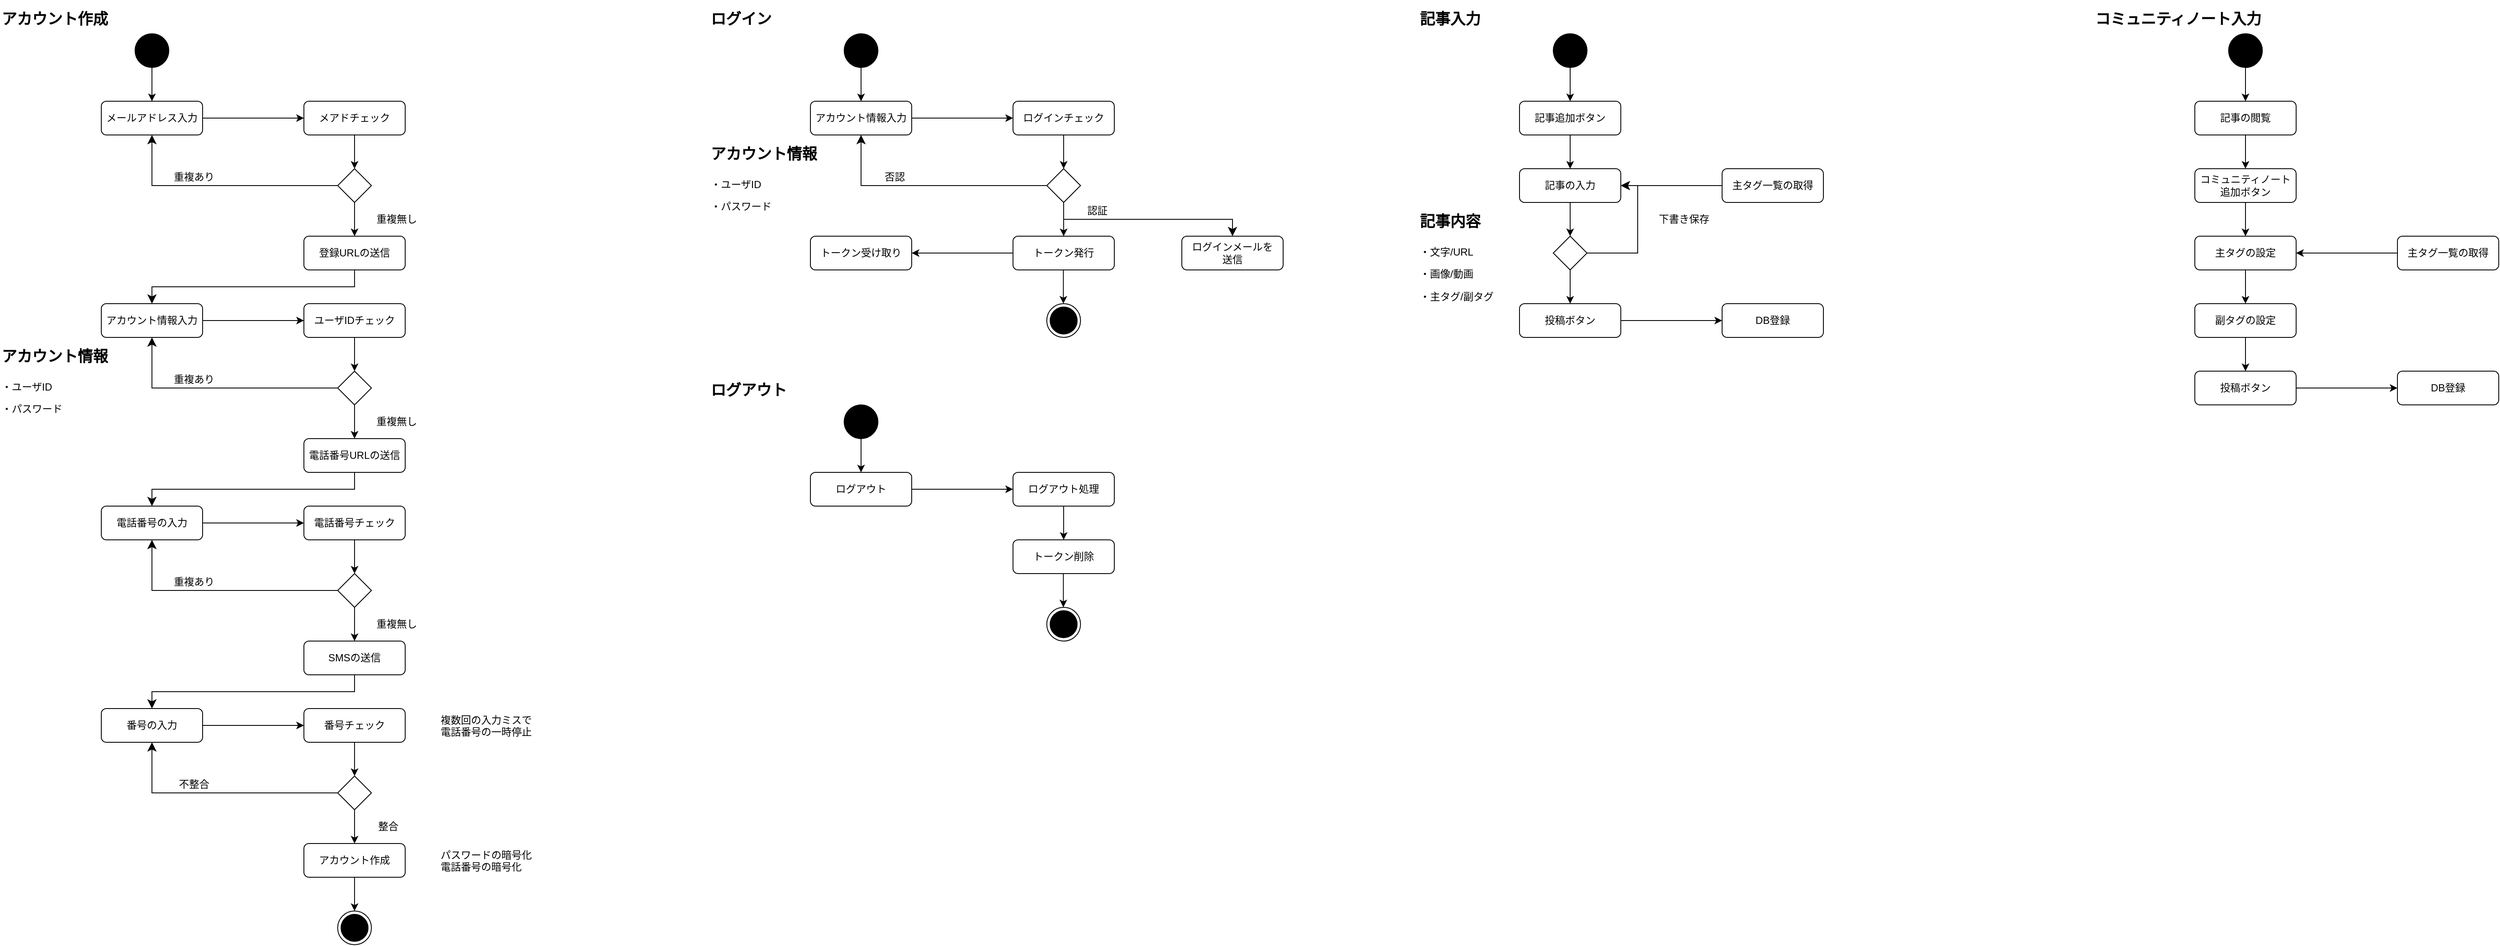 <mxfile version="24.9.2">
  <diagram name="ページ1" id="HD49NOsrk-cGcU3xzbyI">
    <mxGraphModel dx="2440" dy="948" grid="1" gridSize="10" guides="1" tooltips="1" connect="1" arrows="1" fold="1" page="1" pageScale="1" pageWidth="827" pageHeight="1169" math="0" shadow="0">
      <root>
        <mxCell id="0" />
        <mxCell id="1" parent="0" />
        <mxCell id="F1WxcwXqjHmNWAGrEvEr-16" value="" style="ellipse;whiteSpace=wrap;html=1;aspect=fixed;fillColor=#000000;" vertex="1" parent="1">
          <mxGeometry x="200" y="80" width="40" height="40" as="geometry" />
        </mxCell>
        <mxCell id="F1WxcwXqjHmNWAGrEvEr-17" value="メールアドレス入力" style="rounded=1;whiteSpace=wrap;html=1;" vertex="1" parent="1">
          <mxGeometry x="160" y="160" width="120" height="40" as="geometry" />
        </mxCell>
        <mxCell id="F1WxcwXqjHmNWAGrEvEr-18" value="メアドチェック" style="rounded=1;whiteSpace=wrap;html=1;" vertex="1" parent="1">
          <mxGeometry x="400" y="160" width="120" height="40" as="geometry" />
        </mxCell>
        <mxCell id="F1WxcwXqjHmNWAGrEvEr-19" value="" style="rhombus;whiteSpace=wrap;html=1;" vertex="1" parent="1">
          <mxGeometry x="440" y="240" width="40" height="40" as="geometry" />
        </mxCell>
        <mxCell id="F1WxcwXqjHmNWAGrEvEr-20" value="" style="endArrow=classic;html=1;rounded=0;entryX=0;entryY=0.5;entryDx=0;entryDy=0;" edge="1" parent="1" source="F1WxcwXqjHmNWAGrEvEr-17" target="F1WxcwXqjHmNWAGrEvEr-18">
          <mxGeometry width="50" height="50" relative="1" as="geometry">
            <mxPoint x="570" y="290" as="sourcePoint" />
            <mxPoint x="620" y="240" as="targetPoint" />
          </mxGeometry>
        </mxCell>
        <mxCell id="F1WxcwXqjHmNWAGrEvEr-21" value="" style="endArrow=classic;html=1;rounded=0;entryX=0.5;entryY=0;entryDx=0;entryDy=0;exitX=0.5;exitY=1;exitDx=0;exitDy=0;" edge="1" parent="1" source="F1WxcwXqjHmNWAGrEvEr-18" target="F1WxcwXqjHmNWAGrEvEr-19">
          <mxGeometry width="50" height="50" relative="1" as="geometry">
            <mxPoint x="170" y="190" as="sourcePoint" />
            <mxPoint x="410" y="190" as="targetPoint" />
          </mxGeometry>
        </mxCell>
        <mxCell id="F1WxcwXqjHmNWAGrEvEr-22" value="重複あり" style="text;html=1;align=center;verticalAlign=middle;whiteSpace=wrap;rounded=0;" vertex="1" parent="1">
          <mxGeometry x="240" y="240" width="60" height="20" as="geometry" />
        </mxCell>
        <mxCell id="F1WxcwXqjHmNWAGrEvEr-23" value="" style="edgeStyle=segmentEdgeStyle;endArrow=classic;html=1;curved=0;rounded=0;endSize=8;startSize=8;exitX=0;exitY=0.5;exitDx=0;exitDy=0;entryX=0.5;entryY=1;entryDx=0;entryDy=0;" edge="1" parent="1" source="F1WxcwXqjHmNWAGrEvEr-19" target="F1WxcwXqjHmNWAGrEvEr-17">
          <mxGeometry width="50" height="50" relative="1" as="geometry">
            <mxPoint x="570" y="370" as="sourcePoint" />
            <mxPoint x="620" y="320" as="targetPoint" />
          </mxGeometry>
        </mxCell>
        <mxCell id="F1WxcwXqjHmNWAGrEvEr-24" value="" style="endArrow=classic;html=1;rounded=0;entryX=0.5;entryY=0;entryDx=0;entryDy=0;exitX=0.5;exitY=1;exitDx=0;exitDy=0;" edge="1" parent="1" source="F1WxcwXqjHmNWAGrEvEr-16" target="F1WxcwXqjHmNWAGrEvEr-17">
          <mxGeometry width="50" height="50" relative="1" as="geometry">
            <mxPoint x="590" y="210" as="sourcePoint" />
            <mxPoint x="590" y="250" as="targetPoint" />
          </mxGeometry>
        </mxCell>
        <mxCell id="F1WxcwXqjHmNWAGrEvEr-25" value="登録URLの送信" style="rounded=1;whiteSpace=wrap;html=1;" vertex="1" parent="1">
          <mxGeometry x="400" y="320" width="120" height="40" as="geometry" />
        </mxCell>
        <mxCell id="F1WxcwXqjHmNWAGrEvEr-26" value="" style="edgeStyle=elbowEdgeStyle;elbow=vertical;endArrow=classic;html=1;curved=0;rounded=0;endSize=8;startSize=8;exitX=0.5;exitY=1;exitDx=0;exitDy=0;" edge="1" parent="1" source="F1WxcwXqjHmNWAGrEvEr-25">
          <mxGeometry width="50" height="50" relative="1" as="geometry">
            <mxPoint x="570" y="370" as="sourcePoint" />
            <mxPoint x="220" y="400" as="targetPoint" />
          </mxGeometry>
        </mxCell>
        <mxCell id="F1WxcwXqjHmNWAGrEvEr-27" value="" style="endArrow=classic;html=1;rounded=0;entryX=0.5;entryY=0;entryDx=0;entryDy=0;exitX=0.5;exitY=1;exitDx=0;exitDy=0;" edge="1" parent="1" source="F1WxcwXqjHmNWAGrEvEr-19" target="F1WxcwXqjHmNWAGrEvEr-25">
          <mxGeometry width="50" height="50" relative="1" as="geometry">
            <mxPoint x="470" y="210" as="sourcePoint" />
            <mxPoint x="470" y="250" as="targetPoint" />
          </mxGeometry>
        </mxCell>
        <mxCell id="F1WxcwXqjHmNWAGrEvEr-28" value="重複無し" style="text;html=1;align=center;verticalAlign=middle;whiteSpace=wrap;rounded=0;" vertex="1" parent="1">
          <mxGeometry x="480" y="290" width="60" height="20" as="geometry" />
        </mxCell>
        <mxCell id="F1WxcwXqjHmNWAGrEvEr-29" value="アカウント情報入力" style="rounded=1;whiteSpace=wrap;html=1;" vertex="1" parent="1">
          <mxGeometry x="160" y="400" width="120" height="40" as="geometry" />
        </mxCell>
        <mxCell id="F1WxcwXqjHmNWAGrEvEr-30" value="&lt;h1 style=&quot;margin-top: 0px;&quot;&gt;&lt;font style=&quot;font-size: 18px;&quot;&gt;アカウント情報&lt;/font&gt;&lt;/h1&gt;&lt;p&gt;・ユーザID&lt;/p&gt;&lt;p&gt;・パスワード&lt;/p&gt;" style="text;html=1;whiteSpace=wrap;overflow=hidden;rounded=0;" vertex="1" parent="1">
          <mxGeometry x="40" y="440" width="180" height="100" as="geometry" />
        </mxCell>
        <mxCell id="F1WxcwXqjHmNWAGrEvEr-31" value="ユーザIDチェック" style="rounded=1;whiteSpace=wrap;html=1;" vertex="1" parent="1">
          <mxGeometry x="400" y="400" width="120" height="40" as="geometry" />
        </mxCell>
        <mxCell id="F1WxcwXqjHmNWAGrEvEr-32" value="" style="rhombus;whiteSpace=wrap;html=1;" vertex="1" parent="1">
          <mxGeometry x="440" y="480" width="40" height="40" as="geometry" />
        </mxCell>
        <mxCell id="F1WxcwXqjHmNWAGrEvEr-33" value="" style="endArrow=classic;html=1;rounded=0;entryX=0;entryY=0.5;entryDx=0;entryDy=0;" edge="1" parent="1" target="F1WxcwXqjHmNWAGrEvEr-31">
          <mxGeometry width="50" height="50" relative="1" as="geometry">
            <mxPoint x="280" y="420" as="sourcePoint" />
            <mxPoint x="620" y="480" as="targetPoint" />
          </mxGeometry>
        </mxCell>
        <mxCell id="F1WxcwXqjHmNWAGrEvEr-34" value="重複あり" style="text;html=1;align=center;verticalAlign=middle;whiteSpace=wrap;rounded=0;" vertex="1" parent="1">
          <mxGeometry x="240" y="480" width="60" height="20" as="geometry" />
        </mxCell>
        <mxCell id="F1WxcwXqjHmNWAGrEvEr-35" value="" style="edgeStyle=segmentEdgeStyle;endArrow=classic;html=1;curved=0;rounded=0;endSize=8;startSize=8;exitX=0;exitY=0.5;exitDx=0;exitDy=0;" edge="1" parent="1" source="F1WxcwXqjHmNWAGrEvEr-32">
          <mxGeometry width="50" height="50" relative="1" as="geometry">
            <mxPoint x="570" y="610" as="sourcePoint" />
            <mxPoint x="220" y="440" as="targetPoint" />
          </mxGeometry>
        </mxCell>
        <mxCell id="F1WxcwXqjHmNWAGrEvEr-36" value="" style="endArrow=classic;html=1;rounded=0;entryX=0.5;entryY=0;entryDx=0;entryDy=0;exitX=0.5;exitY=1;exitDx=0;exitDy=0;" edge="1" parent="1" source="F1WxcwXqjHmNWAGrEvEr-32">
          <mxGeometry width="50" height="50" relative="1" as="geometry">
            <mxPoint x="470" y="450" as="sourcePoint" />
            <mxPoint x="460" y="560" as="targetPoint" />
          </mxGeometry>
        </mxCell>
        <mxCell id="F1WxcwXqjHmNWAGrEvEr-37" value="重複無し" style="text;html=1;align=center;verticalAlign=middle;whiteSpace=wrap;rounded=0;" vertex="1" parent="1">
          <mxGeometry x="480" y="530" width="60" height="20" as="geometry" />
        </mxCell>
        <mxCell id="F1WxcwXqjHmNWAGrEvEr-38" value="" style="endArrow=classic;html=1;rounded=0;entryX=0.5;entryY=0;entryDx=0;entryDy=0;exitX=0.5;exitY=1;exitDx=0;exitDy=0;" edge="1" parent="1" source="F1WxcwXqjHmNWAGrEvEr-31" target="F1WxcwXqjHmNWAGrEvEr-32">
          <mxGeometry width="50" height="50" relative="1" as="geometry">
            <mxPoint x="470" y="210" as="sourcePoint" />
            <mxPoint x="470" y="250" as="targetPoint" />
          </mxGeometry>
        </mxCell>
        <mxCell id="F1WxcwXqjHmNWAGrEvEr-39" value="電話番号URLの送信" style="rounded=1;whiteSpace=wrap;html=1;" vertex="1" parent="1">
          <mxGeometry x="400" y="560" width="120" height="40" as="geometry" />
        </mxCell>
        <mxCell id="F1WxcwXqjHmNWAGrEvEr-40" value="" style="edgeStyle=elbowEdgeStyle;elbow=vertical;endArrow=classic;html=1;curved=0;rounded=0;endSize=8;startSize=8;exitX=0.5;exitY=1;exitDx=0;exitDy=0;" edge="1" parent="1" source="F1WxcwXqjHmNWAGrEvEr-39">
          <mxGeometry width="50" height="50" relative="1" as="geometry">
            <mxPoint x="570" y="610" as="sourcePoint" />
            <mxPoint x="220" y="640" as="targetPoint" />
          </mxGeometry>
        </mxCell>
        <mxCell id="F1WxcwXqjHmNWAGrEvEr-41" value="電話番号の入力" style="rounded=1;whiteSpace=wrap;html=1;" vertex="1" parent="1">
          <mxGeometry x="160" y="640" width="120" height="40" as="geometry" />
        </mxCell>
        <mxCell id="F1WxcwXqjHmNWAGrEvEr-42" value="電話番号チェック" style="rounded=1;whiteSpace=wrap;html=1;" vertex="1" parent="1">
          <mxGeometry x="400" y="640" width="120" height="40" as="geometry" />
        </mxCell>
        <mxCell id="F1WxcwXqjHmNWAGrEvEr-43" value="" style="rhombus;whiteSpace=wrap;html=1;" vertex="1" parent="1">
          <mxGeometry x="440" y="720" width="40" height="40" as="geometry" />
        </mxCell>
        <mxCell id="F1WxcwXqjHmNWAGrEvEr-44" value="" style="endArrow=classic;html=1;rounded=0;entryX=0;entryY=0.5;entryDx=0;entryDy=0;" edge="1" parent="1" target="F1WxcwXqjHmNWAGrEvEr-42">
          <mxGeometry width="50" height="50" relative="1" as="geometry">
            <mxPoint x="280" y="660" as="sourcePoint" />
            <mxPoint x="620" y="720" as="targetPoint" />
          </mxGeometry>
        </mxCell>
        <mxCell id="F1WxcwXqjHmNWAGrEvEr-45" value="重複あり" style="text;html=1;align=center;verticalAlign=middle;whiteSpace=wrap;rounded=0;" vertex="1" parent="1">
          <mxGeometry x="240" y="720" width="60" height="20" as="geometry" />
        </mxCell>
        <mxCell id="F1WxcwXqjHmNWAGrEvEr-46" value="" style="edgeStyle=segmentEdgeStyle;endArrow=classic;html=1;curved=0;rounded=0;endSize=8;startSize=8;exitX=0;exitY=0.5;exitDx=0;exitDy=0;" edge="1" parent="1" source="F1WxcwXqjHmNWAGrEvEr-43">
          <mxGeometry width="50" height="50" relative="1" as="geometry">
            <mxPoint x="570" y="850" as="sourcePoint" />
            <mxPoint x="220" y="680" as="targetPoint" />
          </mxGeometry>
        </mxCell>
        <mxCell id="F1WxcwXqjHmNWAGrEvEr-47" value="" style="endArrow=classic;html=1;rounded=0;entryX=0.5;entryY=0;entryDx=0;entryDy=0;exitX=0.5;exitY=1;exitDx=0;exitDy=0;" edge="1" parent="1" source="F1WxcwXqjHmNWAGrEvEr-43">
          <mxGeometry width="50" height="50" relative="1" as="geometry">
            <mxPoint x="470" y="690" as="sourcePoint" />
            <mxPoint x="460" y="800" as="targetPoint" />
          </mxGeometry>
        </mxCell>
        <mxCell id="F1WxcwXqjHmNWAGrEvEr-48" value="重複無し" style="text;html=1;align=center;verticalAlign=middle;whiteSpace=wrap;rounded=0;" vertex="1" parent="1">
          <mxGeometry x="480" y="770" width="60" height="20" as="geometry" />
        </mxCell>
        <mxCell id="F1WxcwXqjHmNWAGrEvEr-49" value="" style="endArrow=classic;html=1;rounded=0;entryX=0.5;entryY=0;entryDx=0;entryDy=0;exitX=0.5;exitY=1;exitDx=0;exitDy=0;" edge="1" parent="1" source="F1WxcwXqjHmNWAGrEvEr-42" target="F1WxcwXqjHmNWAGrEvEr-43">
          <mxGeometry width="50" height="50" relative="1" as="geometry">
            <mxPoint x="470" y="450" as="sourcePoint" />
            <mxPoint x="470" y="490" as="targetPoint" />
          </mxGeometry>
        </mxCell>
        <mxCell id="F1WxcwXqjHmNWAGrEvEr-50" value="SMSの送信" style="rounded=1;whiteSpace=wrap;html=1;" vertex="1" parent="1">
          <mxGeometry x="400" y="800" width="120" height="40" as="geometry" />
        </mxCell>
        <mxCell id="F1WxcwXqjHmNWAGrEvEr-51" value="" style="edgeStyle=elbowEdgeStyle;elbow=vertical;endArrow=classic;html=1;curved=0;rounded=0;endSize=8;startSize=8;exitX=0.5;exitY=1;exitDx=0;exitDy=0;" edge="1" parent="1" source="F1WxcwXqjHmNWAGrEvEr-50">
          <mxGeometry width="50" height="50" relative="1" as="geometry">
            <mxPoint x="570" y="850" as="sourcePoint" />
            <mxPoint x="220" y="880" as="targetPoint" />
          </mxGeometry>
        </mxCell>
        <mxCell id="F1WxcwXqjHmNWAGrEvEr-52" value="番号の入力" style="rounded=1;whiteSpace=wrap;html=1;" vertex="1" parent="1">
          <mxGeometry x="160" y="880" width="120" height="40" as="geometry" />
        </mxCell>
        <mxCell id="F1WxcwXqjHmNWAGrEvEr-53" value="番号チェック" style="rounded=1;whiteSpace=wrap;html=1;" vertex="1" parent="1">
          <mxGeometry x="400" y="880" width="120" height="40" as="geometry" />
        </mxCell>
        <mxCell id="F1WxcwXqjHmNWAGrEvEr-54" value="" style="rhombus;whiteSpace=wrap;html=1;" vertex="1" parent="1">
          <mxGeometry x="440" y="960" width="40" height="40" as="geometry" />
        </mxCell>
        <mxCell id="F1WxcwXqjHmNWAGrEvEr-55" value="" style="endArrow=classic;html=1;rounded=0;entryX=0;entryY=0.5;entryDx=0;entryDy=0;" edge="1" parent="1" target="F1WxcwXqjHmNWAGrEvEr-53">
          <mxGeometry width="50" height="50" relative="1" as="geometry">
            <mxPoint x="280" y="900" as="sourcePoint" />
            <mxPoint x="620" y="960" as="targetPoint" />
          </mxGeometry>
        </mxCell>
        <mxCell id="F1WxcwXqjHmNWAGrEvEr-56" value="不整合" style="text;html=1;align=center;verticalAlign=middle;whiteSpace=wrap;rounded=0;" vertex="1" parent="1">
          <mxGeometry x="240" y="960" width="60" height="20" as="geometry" />
        </mxCell>
        <mxCell id="F1WxcwXqjHmNWAGrEvEr-57" value="" style="edgeStyle=segmentEdgeStyle;endArrow=classic;html=1;curved=0;rounded=0;endSize=8;startSize=8;exitX=0;exitY=0.5;exitDx=0;exitDy=0;" edge="1" parent="1" source="F1WxcwXqjHmNWAGrEvEr-54">
          <mxGeometry width="50" height="50" relative="1" as="geometry">
            <mxPoint x="570" y="1090" as="sourcePoint" />
            <mxPoint x="220" y="920" as="targetPoint" />
          </mxGeometry>
        </mxCell>
        <mxCell id="F1WxcwXqjHmNWAGrEvEr-58" value="" style="endArrow=classic;html=1;rounded=0;entryX=0.5;entryY=0;entryDx=0;entryDy=0;exitX=0.5;exitY=1;exitDx=0;exitDy=0;" edge="1" parent="1" source="F1WxcwXqjHmNWAGrEvEr-54">
          <mxGeometry width="50" height="50" relative="1" as="geometry">
            <mxPoint x="470" y="930" as="sourcePoint" />
            <mxPoint x="460" y="1040" as="targetPoint" />
          </mxGeometry>
        </mxCell>
        <mxCell id="F1WxcwXqjHmNWAGrEvEr-59" value="整合" style="text;html=1;align=center;verticalAlign=middle;whiteSpace=wrap;rounded=0;" vertex="1" parent="1">
          <mxGeometry x="480" y="1010" width="40" height="20" as="geometry" />
        </mxCell>
        <mxCell id="F1WxcwXqjHmNWAGrEvEr-60" value="" style="endArrow=classic;html=1;rounded=0;entryX=0.5;entryY=0;entryDx=0;entryDy=0;exitX=0.5;exitY=1;exitDx=0;exitDy=0;" edge="1" parent="1" source="F1WxcwXqjHmNWAGrEvEr-53" target="F1WxcwXqjHmNWAGrEvEr-54">
          <mxGeometry width="50" height="50" relative="1" as="geometry">
            <mxPoint x="470" y="690" as="sourcePoint" />
            <mxPoint x="470" y="730" as="targetPoint" />
          </mxGeometry>
        </mxCell>
        <mxCell id="F1WxcwXqjHmNWAGrEvEr-61" value="&lt;h1 style=&quot;margin-top: 0px;&quot;&gt;&lt;font style=&quot;font-size: 18px;&quot;&gt;アカウント作成&lt;/font&gt;&lt;/h1&gt;" style="text;html=1;whiteSpace=wrap;overflow=hidden;rounded=0;" vertex="1" parent="1">
          <mxGeometry x="40" y="40" width="180" height="40" as="geometry" />
        </mxCell>
        <mxCell id="F1WxcwXqjHmNWAGrEvEr-62" value="アカウント作成" style="rounded=1;whiteSpace=wrap;html=1;" vertex="1" parent="1">
          <mxGeometry x="400" y="1040" width="120" height="40" as="geometry" />
        </mxCell>
        <mxCell id="F1WxcwXqjHmNWAGrEvEr-63" value="パスワードの暗号化&lt;div&gt;電話番号の暗号化&lt;/div&gt;&lt;div&gt;&lt;br&gt;&lt;/div&gt;" style="text;html=1;whiteSpace=wrap;overflow=hidden;rounded=0;" vertex="1" parent="1">
          <mxGeometry x="560" y="1040" width="120" height="40" as="geometry" />
        </mxCell>
        <mxCell id="F1WxcwXqjHmNWAGrEvEr-64" value="複数回の入力ミスで&lt;div&gt;電話番号の一時停止&lt;br&gt;&lt;div&gt;&lt;br&gt;&lt;/div&gt;&lt;/div&gt;" style="text;html=1;whiteSpace=wrap;overflow=hidden;rounded=0;" vertex="1" parent="1">
          <mxGeometry x="560" y="880" width="120" height="40" as="geometry" />
        </mxCell>
        <mxCell id="F1WxcwXqjHmNWAGrEvEr-65" value="" style="ellipse;whiteSpace=wrap;html=1;aspect=fixed;fillColor=#000000;" vertex="1" parent="1">
          <mxGeometry x="1040" y="80" width="40" height="40" as="geometry" />
        </mxCell>
        <mxCell id="F1WxcwXqjHmNWAGrEvEr-66" value="アカウント情報入力" style="rounded=1;whiteSpace=wrap;html=1;" vertex="1" parent="1">
          <mxGeometry x="1000" y="160" width="120" height="40" as="geometry" />
        </mxCell>
        <mxCell id="F1WxcwXqjHmNWAGrEvEr-67" value="ログインチェック" style="rounded=1;whiteSpace=wrap;html=1;" vertex="1" parent="1">
          <mxGeometry x="1240" y="160" width="120" height="40" as="geometry" />
        </mxCell>
        <mxCell id="F1WxcwXqjHmNWAGrEvEr-68" value="" style="rhombus;whiteSpace=wrap;html=1;" vertex="1" parent="1">
          <mxGeometry x="1280" y="240" width="40" height="40" as="geometry" />
        </mxCell>
        <mxCell id="F1WxcwXqjHmNWAGrEvEr-69" value="" style="endArrow=classic;html=1;rounded=0;entryX=0;entryY=0.5;entryDx=0;entryDy=0;" edge="1" parent="1" source="F1WxcwXqjHmNWAGrEvEr-66" target="F1WxcwXqjHmNWAGrEvEr-67">
          <mxGeometry width="50" height="50" relative="1" as="geometry">
            <mxPoint x="1410" y="290" as="sourcePoint" />
            <mxPoint x="1460" y="240" as="targetPoint" />
          </mxGeometry>
        </mxCell>
        <mxCell id="F1WxcwXqjHmNWAGrEvEr-70" value="" style="endArrow=classic;html=1;rounded=0;entryX=0.5;entryY=0;entryDx=0;entryDy=0;exitX=0.5;exitY=1;exitDx=0;exitDy=0;" edge="1" parent="1" source="F1WxcwXqjHmNWAGrEvEr-67" target="F1WxcwXqjHmNWAGrEvEr-68">
          <mxGeometry width="50" height="50" relative="1" as="geometry">
            <mxPoint x="1010" y="190" as="sourcePoint" />
            <mxPoint x="1250" y="190" as="targetPoint" />
          </mxGeometry>
        </mxCell>
        <mxCell id="F1WxcwXqjHmNWAGrEvEr-71" value="否認" style="text;html=1;align=center;verticalAlign=middle;whiteSpace=wrap;rounded=0;" vertex="1" parent="1">
          <mxGeometry x="1080" y="240" width="40" height="20" as="geometry" />
        </mxCell>
        <mxCell id="F1WxcwXqjHmNWAGrEvEr-72" value="" style="edgeStyle=segmentEdgeStyle;endArrow=classic;html=1;curved=0;rounded=0;endSize=8;startSize=8;exitX=0;exitY=0.5;exitDx=0;exitDy=0;entryX=0.5;entryY=1;entryDx=0;entryDy=0;" edge="1" parent="1" source="F1WxcwXqjHmNWAGrEvEr-68" target="F1WxcwXqjHmNWAGrEvEr-66">
          <mxGeometry width="50" height="50" relative="1" as="geometry">
            <mxPoint x="1410" y="370" as="sourcePoint" />
            <mxPoint x="1460" y="320" as="targetPoint" />
          </mxGeometry>
        </mxCell>
        <mxCell id="F1WxcwXqjHmNWAGrEvEr-73" value="" style="endArrow=classic;html=1;rounded=0;entryX=0.5;entryY=0;entryDx=0;entryDy=0;exitX=0.5;exitY=1;exitDx=0;exitDy=0;" edge="1" parent="1" source="F1WxcwXqjHmNWAGrEvEr-65" target="F1WxcwXqjHmNWAGrEvEr-66">
          <mxGeometry width="50" height="50" relative="1" as="geometry">
            <mxPoint x="1430" y="210" as="sourcePoint" />
            <mxPoint x="1430" y="250" as="targetPoint" />
          </mxGeometry>
        </mxCell>
        <mxCell id="F1WxcwXqjHmNWAGrEvEr-74" value="トークン発行" style="rounded=1;whiteSpace=wrap;html=1;" vertex="1" parent="1">
          <mxGeometry x="1240" y="320" width="120" height="40" as="geometry" />
        </mxCell>
        <mxCell id="F1WxcwXqjHmNWAGrEvEr-76" value="" style="endArrow=classic;html=1;rounded=0;entryX=0.5;entryY=0;entryDx=0;entryDy=0;exitX=0.5;exitY=1;exitDx=0;exitDy=0;" edge="1" parent="1" source="F1WxcwXqjHmNWAGrEvEr-68" target="F1WxcwXqjHmNWAGrEvEr-74">
          <mxGeometry width="50" height="50" relative="1" as="geometry">
            <mxPoint x="1310" y="210" as="sourcePoint" />
            <mxPoint x="1310" y="250" as="targetPoint" />
          </mxGeometry>
        </mxCell>
        <mxCell id="F1WxcwXqjHmNWAGrEvEr-77" value="認証" style="text;html=1;align=center;verticalAlign=middle;whiteSpace=wrap;rounded=0;" vertex="1" parent="1">
          <mxGeometry x="1320" y="280" width="40" height="20" as="geometry" />
        </mxCell>
        <mxCell id="F1WxcwXqjHmNWAGrEvEr-110" value="&lt;h1 style=&quot;margin-top: 0px;&quot;&gt;&lt;font style=&quot;font-size: 18px;&quot;&gt;ログイン&lt;/font&gt;&lt;/h1&gt;" style="text;html=1;whiteSpace=wrap;overflow=hidden;rounded=0;" vertex="1" parent="1">
          <mxGeometry x="880" y="40" width="180" height="40" as="geometry" />
        </mxCell>
        <mxCell id="F1WxcwXqjHmNWAGrEvEr-114" value="&lt;h1 style=&quot;margin-top: 0px;&quot;&gt;&lt;font style=&quot;font-size: 18px;&quot;&gt;アカウント情報&lt;/font&gt;&lt;/h1&gt;&lt;p&gt;・ユーザID&lt;/p&gt;&lt;p&gt;・パスワード&lt;/p&gt;" style="text;html=1;whiteSpace=wrap;overflow=hidden;rounded=0;" vertex="1" parent="1">
          <mxGeometry x="880" y="200" width="180" height="100" as="geometry" />
        </mxCell>
        <mxCell id="F1WxcwXqjHmNWAGrEvEr-115" value="ログインメールを&lt;div&gt;送信&lt;/div&gt;" style="rounded=1;whiteSpace=wrap;html=1;" vertex="1" parent="1">
          <mxGeometry x="1440" y="320" width="120" height="40" as="geometry" />
        </mxCell>
        <mxCell id="F1WxcwXqjHmNWAGrEvEr-116" value="" style="edgeStyle=elbowEdgeStyle;elbow=vertical;endArrow=classic;html=1;curved=0;rounded=0;endSize=8;startSize=8;entryX=0.5;entryY=0;entryDx=0;entryDy=0;" edge="1" parent="1" target="F1WxcwXqjHmNWAGrEvEr-115">
          <mxGeometry width="50" height="50" relative="1" as="geometry">
            <mxPoint x="1300" y="280" as="sourcePoint" />
            <mxPoint x="1070" y="410" as="targetPoint" />
          </mxGeometry>
        </mxCell>
        <mxCell id="F1WxcwXqjHmNWAGrEvEr-122" value="トークン受け取り" style="rounded=1;whiteSpace=wrap;html=1;" vertex="1" parent="1">
          <mxGeometry x="1000" y="320" width="120" height="40" as="geometry" />
        </mxCell>
        <mxCell id="F1WxcwXqjHmNWAGrEvEr-123" value="" style="endArrow=classic;html=1;rounded=0;exitX=0;exitY=0.5;exitDx=0;exitDy=0;" edge="1" parent="1" source="F1WxcwXqjHmNWAGrEvEr-74" target="F1WxcwXqjHmNWAGrEvEr-122">
          <mxGeometry width="50" height="50" relative="1" as="geometry">
            <mxPoint x="1130" y="190" as="sourcePoint" />
            <mxPoint x="1250" y="190" as="targetPoint" />
          </mxGeometry>
        </mxCell>
        <mxCell id="F1WxcwXqjHmNWAGrEvEr-124" value="" style="ellipse;whiteSpace=wrap;html=1;aspect=fixed;fillColor=#000000;" vertex="1" parent="1">
          <mxGeometry x="1040" y="520" width="40" height="40" as="geometry" />
        </mxCell>
        <mxCell id="F1WxcwXqjHmNWAGrEvEr-125" value="ログアウト" style="rounded=1;whiteSpace=wrap;html=1;" vertex="1" parent="1">
          <mxGeometry x="1000" y="600" width="120" height="40" as="geometry" />
        </mxCell>
        <mxCell id="F1WxcwXqjHmNWAGrEvEr-126" value="ログアウト処理" style="rounded=1;whiteSpace=wrap;html=1;" vertex="1" parent="1">
          <mxGeometry x="1240" y="600" width="120" height="40" as="geometry" />
        </mxCell>
        <mxCell id="F1WxcwXqjHmNWAGrEvEr-128" value="" style="endArrow=classic;html=1;rounded=0;entryX=0;entryY=0.5;entryDx=0;entryDy=0;" edge="1" parent="1" source="F1WxcwXqjHmNWAGrEvEr-125" target="F1WxcwXqjHmNWAGrEvEr-126">
          <mxGeometry width="50" height="50" relative="1" as="geometry">
            <mxPoint x="1410" y="730" as="sourcePoint" />
            <mxPoint x="1460" y="680" as="targetPoint" />
          </mxGeometry>
        </mxCell>
        <mxCell id="F1WxcwXqjHmNWAGrEvEr-129" value="" style="endArrow=classic;html=1;rounded=0;entryX=0.5;entryY=0;entryDx=0;entryDy=0;exitX=0.5;exitY=1;exitDx=0;exitDy=0;" edge="1" parent="1" source="F1WxcwXqjHmNWAGrEvEr-126">
          <mxGeometry width="50" height="50" relative="1" as="geometry">
            <mxPoint x="1010" y="630" as="sourcePoint" />
            <mxPoint x="1300" y="680" as="targetPoint" />
          </mxGeometry>
        </mxCell>
        <mxCell id="F1WxcwXqjHmNWAGrEvEr-132" value="" style="endArrow=classic;html=1;rounded=0;entryX=0.5;entryY=0;entryDx=0;entryDy=0;exitX=0.5;exitY=1;exitDx=0;exitDy=0;" edge="1" parent="1" source="F1WxcwXqjHmNWAGrEvEr-124" target="F1WxcwXqjHmNWAGrEvEr-125">
          <mxGeometry width="50" height="50" relative="1" as="geometry">
            <mxPoint x="1430" y="650" as="sourcePoint" />
            <mxPoint x="1430" y="690" as="targetPoint" />
          </mxGeometry>
        </mxCell>
        <mxCell id="F1WxcwXqjHmNWAGrEvEr-133" value="トークン削除" style="rounded=1;whiteSpace=wrap;html=1;" vertex="1" parent="1">
          <mxGeometry x="1240" y="680" width="120" height="40" as="geometry" />
        </mxCell>
        <mxCell id="F1WxcwXqjHmNWAGrEvEr-136" value="&lt;h1 style=&quot;margin-top: 0px;&quot;&gt;&lt;font style=&quot;font-size: 18px;&quot;&gt;ログアウト&lt;/font&gt;&lt;/h1&gt;" style="text;html=1;whiteSpace=wrap;overflow=hidden;rounded=0;" vertex="1" parent="1">
          <mxGeometry x="880" y="480" width="180" height="40" as="geometry" />
        </mxCell>
        <mxCell id="F1WxcwXqjHmNWAGrEvEr-141" value="" style="ellipse;whiteSpace=wrap;html=1;aspect=fixed;fillColor=#000000;" vertex="1" parent="1">
          <mxGeometry x="1880" y="80" width="40" height="40" as="geometry" />
        </mxCell>
        <mxCell id="F1WxcwXqjHmNWAGrEvEr-142" value="記事追加ボタン" style="rounded=1;whiteSpace=wrap;html=1;" vertex="1" parent="1">
          <mxGeometry x="1840" y="160" width="120" height="40" as="geometry" />
        </mxCell>
        <mxCell id="F1WxcwXqjHmNWAGrEvEr-143" value="記事の入力" style="rounded=1;whiteSpace=wrap;html=1;" vertex="1" parent="1">
          <mxGeometry x="1840" y="240" width="120" height="40" as="geometry" />
        </mxCell>
        <mxCell id="F1WxcwXqjHmNWAGrEvEr-145" value="" style="endArrow=classic;html=1;rounded=0;exitX=0.5;exitY=1;exitDx=0;exitDy=0;" edge="1" parent="1" source="F1WxcwXqjHmNWAGrEvEr-142" target="F1WxcwXqjHmNWAGrEvEr-143">
          <mxGeometry width="50" height="50" relative="1" as="geometry">
            <mxPoint x="2250" y="290" as="sourcePoint" />
            <mxPoint x="1901.08" y="233" as="targetPoint" />
          </mxGeometry>
        </mxCell>
        <mxCell id="F1WxcwXqjHmNWAGrEvEr-149" value="" style="endArrow=classic;html=1;rounded=0;entryX=0.5;entryY=0;entryDx=0;entryDy=0;exitX=0.5;exitY=1;exitDx=0;exitDy=0;" edge="1" parent="1" source="F1WxcwXqjHmNWAGrEvEr-141" target="F1WxcwXqjHmNWAGrEvEr-142">
          <mxGeometry width="50" height="50" relative="1" as="geometry">
            <mxPoint x="2270" y="210" as="sourcePoint" />
            <mxPoint x="2270" y="250" as="targetPoint" />
          </mxGeometry>
        </mxCell>
        <mxCell id="F1WxcwXqjHmNWAGrEvEr-153" value="&lt;h1 style=&quot;margin-top: 0px;&quot;&gt;&lt;font style=&quot;font-size: 18px;&quot;&gt;記事入力&lt;/font&gt;&lt;/h1&gt;" style="text;html=1;whiteSpace=wrap;overflow=hidden;rounded=0;" vertex="1" parent="1">
          <mxGeometry x="1720" y="40" width="180" height="40" as="geometry" />
        </mxCell>
        <mxCell id="F1WxcwXqjHmNWAGrEvEr-160" value="" style="endArrow=classic;html=1;rounded=0;exitX=0.5;exitY=1;exitDx=0;exitDy=0;entryX=0.5;entryY=0;entryDx=0;entryDy=0;" edge="1" parent="1" source="F1WxcwXqjHmNWAGrEvEr-143" target="F1WxcwXqjHmNWAGrEvEr-192">
          <mxGeometry width="50" height="50" relative="1" as="geometry">
            <mxPoint x="1910" y="210" as="sourcePoint" />
            <mxPoint x="1940" y="310" as="targetPoint" />
          </mxGeometry>
        </mxCell>
        <mxCell id="F1WxcwXqjHmNWAGrEvEr-161" value="主タグ一覧の取得" style="rounded=1;whiteSpace=wrap;html=1;" vertex="1" parent="1">
          <mxGeometry x="2080" y="240" width="120" height="40" as="geometry" />
        </mxCell>
        <mxCell id="F1WxcwXqjHmNWAGrEvEr-162" value="" style="endArrow=classic;html=1;rounded=0;exitX=0;exitY=0.5;exitDx=0;exitDy=0;entryX=1;entryY=0.5;entryDx=0;entryDy=0;" edge="1" parent="1" source="F1WxcwXqjHmNWAGrEvEr-161">
          <mxGeometry width="50" height="50" relative="1" as="geometry">
            <mxPoint x="1910" y="210" as="sourcePoint" />
            <mxPoint x="1960" y="260" as="targetPoint" />
          </mxGeometry>
        </mxCell>
        <mxCell id="F1WxcwXqjHmNWAGrEvEr-166" value="投稿ボタン" style="rounded=1;whiteSpace=wrap;html=1;" vertex="1" parent="1">
          <mxGeometry x="1840" y="400" width="120" height="40" as="geometry" />
        </mxCell>
        <mxCell id="F1WxcwXqjHmNWAGrEvEr-168" value="" style="endArrow=classic;html=1;rounded=0;exitX=1;exitY=0.5;exitDx=0;exitDy=0;entryX=0;entryY=0.5;entryDx=0;entryDy=0;" edge="1" parent="1" source="F1WxcwXqjHmNWAGrEvEr-166" target="F1WxcwXqjHmNWAGrEvEr-169">
          <mxGeometry width="50" height="50" relative="1" as="geometry">
            <mxPoint x="2090" y="270" as="sourcePoint" />
            <mxPoint x="2080" y="420" as="targetPoint" />
          </mxGeometry>
        </mxCell>
        <mxCell id="F1WxcwXqjHmNWAGrEvEr-169" value="DB登録" style="rounded=1;whiteSpace=wrap;html=1;" vertex="1" parent="1">
          <mxGeometry x="2080" y="400" width="120" height="40" as="geometry" />
        </mxCell>
        <mxCell id="F1WxcwXqjHmNWAGrEvEr-176" value="" style="ellipse;whiteSpace=wrap;html=1;aspect=fixed;fillColor=#000000;" vertex="1" parent="1">
          <mxGeometry x="2680" y="80" width="40" height="40" as="geometry" />
        </mxCell>
        <mxCell id="F1WxcwXqjHmNWAGrEvEr-177" value="記事の閲覧" style="rounded=1;whiteSpace=wrap;html=1;" vertex="1" parent="1">
          <mxGeometry x="2640" y="160" width="120" height="40" as="geometry" />
        </mxCell>
        <mxCell id="F1WxcwXqjHmNWAGrEvEr-178" value="コミュニティノート追加ボタン" style="rounded=1;whiteSpace=wrap;html=1;" vertex="1" parent="1">
          <mxGeometry x="2640" y="240" width="120" height="40" as="geometry" />
        </mxCell>
        <mxCell id="F1WxcwXqjHmNWAGrEvEr-179" value="" style="endArrow=classic;html=1;rounded=0;exitX=0.5;exitY=1;exitDx=0;exitDy=0;" edge="1" parent="1" source="F1WxcwXqjHmNWAGrEvEr-177" target="F1WxcwXqjHmNWAGrEvEr-178">
          <mxGeometry width="50" height="50" relative="1" as="geometry">
            <mxPoint x="3050" y="290" as="sourcePoint" />
            <mxPoint x="2701.08" y="233" as="targetPoint" />
          </mxGeometry>
        </mxCell>
        <mxCell id="F1WxcwXqjHmNWAGrEvEr-180" value="" style="endArrow=classic;html=1;rounded=0;entryX=0.5;entryY=0;entryDx=0;entryDy=0;exitX=0.5;exitY=1;exitDx=0;exitDy=0;" edge="1" parent="1" source="F1WxcwXqjHmNWAGrEvEr-176" target="F1WxcwXqjHmNWAGrEvEr-177">
          <mxGeometry width="50" height="50" relative="1" as="geometry">
            <mxPoint x="3070" y="210" as="sourcePoint" />
            <mxPoint x="3070" y="250" as="targetPoint" />
          </mxGeometry>
        </mxCell>
        <mxCell id="F1WxcwXqjHmNWAGrEvEr-181" value="&lt;h1 style=&quot;margin-top: 0px;&quot;&gt;&lt;font style=&quot;font-size: 18px;&quot;&gt;コミュニティノート入力&lt;/font&gt;&lt;/h1&gt;" style="text;html=1;whiteSpace=wrap;overflow=hidden;rounded=0;" vertex="1" parent="1">
          <mxGeometry x="2520" y="40" width="200" height="40" as="geometry" />
        </mxCell>
        <mxCell id="F1WxcwXqjHmNWAGrEvEr-182" value="主タグの設定" style="rounded=1;whiteSpace=wrap;html=1;" vertex="1" parent="1">
          <mxGeometry x="2640" y="320" width="120" height="40" as="geometry" />
        </mxCell>
        <mxCell id="F1WxcwXqjHmNWAGrEvEr-183" value="" style="endArrow=classic;html=1;rounded=0;exitX=0.5;exitY=1;exitDx=0;exitDy=0;" edge="1" parent="1" source="F1WxcwXqjHmNWAGrEvEr-178" target="F1WxcwXqjHmNWAGrEvEr-182">
          <mxGeometry width="50" height="50" relative="1" as="geometry">
            <mxPoint x="2710" y="210" as="sourcePoint" />
            <mxPoint x="2710" y="250" as="targetPoint" />
          </mxGeometry>
        </mxCell>
        <mxCell id="F1WxcwXqjHmNWAGrEvEr-184" value="主タグ一覧の取得" style="rounded=1;whiteSpace=wrap;html=1;" vertex="1" parent="1">
          <mxGeometry x="2880" y="320" width="120" height="40" as="geometry" />
        </mxCell>
        <mxCell id="F1WxcwXqjHmNWAGrEvEr-185" value="" style="endArrow=classic;html=1;rounded=0;exitX=0;exitY=0.5;exitDx=0;exitDy=0;entryX=1;entryY=0.5;entryDx=0;entryDy=0;" edge="1" parent="1" source="F1WxcwXqjHmNWAGrEvEr-184" target="F1WxcwXqjHmNWAGrEvEr-182">
          <mxGeometry width="50" height="50" relative="1" as="geometry">
            <mxPoint x="2710" y="290" as="sourcePoint" />
            <mxPoint x="2820" y="340" as="targetPoint" />
          </mxGeometry>
        </mxCell>
        <mxCell id="F1WxcwXqjHmNWAGrEvEr-186" value="副タグの設定" style="rounded=1;whiteSpace=wrap;html=1;" vertex="1" parent="1">
          <mxGeometry x="2640" y="400" width="120" height="40" as="geometry" />
        </mxCell>
        <mxCell id="F1WxcwXqjHmNWAGrEvEr-187" value="" style="endArrow=classic;html=1;rounded=0;exitX=0.5;exitY=1;exitDx=0;exitDy=0;entryX=0.5;entryY=0;entryDx=0;entryDy=0;" edge="1" parent="1" source="F1WxcwXqjHmNWAGrEvEr-182" target="F1WxcwXqjHmNWAGrEvEr-186">
          <mxGeometry width="50" height="50" relative="1" as="geometry">
            <mxPoint x="2710" y="290" as="sourcePoint" />
            <mxPoint x="2710" y="330" as="targetPoint" />
          </mxGeometry>
        </mxCell>
        <mxCell id="F1WxcwXqjHmNWAGrEvEr-188" value="投稿ボタン" style="rounded=1;whiteSpace=wrap;html=1;" vertex="1" parent="1">
          <mxGeometry x="2640" y="480" width="120" height="40" as="geometry" />
        </mxCell>
        <mxCell id="F1WxcwXqjHmNWAGrEvEr-189" value="" style="endArrow=classic;html=1;rounded=0;exitX=0.5;exitY=1;exitDx=0;exitDy=0;entryX=0.5;entryY=0;entryDx=0;entryDy=0;" edge="1" parent="1" target="F1WxcwXqjHmNWAGrEvEr-188">
          <mxGeometry width="50" height="50" relative="1" as="geometry">
            <mxPoint x="2700" y="440" as="sourcePoint" />
            <mxPoint x="2710" y="410" as="targetPoint" />
          </mxGeometry>
        </mxCell>
        <mxCell id="F1WxcwXqjHmNWAGrEvEr-190" value="" style="endArrow=classic;html=1;rounded=0;exitX=1;exitY=0.5;exitDx=0;exitDy=0;" edge="1" parent="1" source="F1WxcwXqjHmNWAGrEvEr-188">
          <mxGeometry width="50" height="50" relative="1" as="geometry">
            <mxPoint x="2890" y="350" as="sourcePoint" />
            <mxPoint x="2880" y="500" as="targetPoint" />
          </mxGeometry>
        </mxCell>
        <mxCell id="F1WxcwXqjHmNWAGrEvEr-191" value="DB登録" style="rounded=1;whiteSpace=wrap;html=1;" vertex="1" parent="1">
          <mxGeometry x="2880" y="480" width="120" height="40" as="geometry" />
        </mxCell>
        <mxCell id="F1WxcwXqjHmNWAGrEvEr-192" value="" style="rhombus;whiteSpace=wrap;html=1;" vertex="1" parent="1">
          <mxGeometry x="1880" y="320" width="40" height="40" as="geometry" />
        </mxCell>
        <mxCell id="F1WxcwXqjHmNWAGrEvEr-195" value="" style="edgeStyle=elbowEdgeStyle;elbow=horizontal;endArrow=classic;html=1;curved=0;rounded=0;endSize=8;startSize=8;exitX=1;exitY=0.5;exitDx=0;exitDy=0;entryX=1;entryY=0.5;entryDx=0;entryDy=0;" edge="1" parent="1" source="F1WxcwXqjHmNWAGrEvEr-192" target="F1WxcwXqjHmNWAGrEvEr-143">
          <mxGeometry width="50" height="50" relative="1" as="geometry">
            <mxPoint x="2140" y="440" as="sourcePoint" />
            <mxPoint x="2190" y="390" as="targetPoint" />
            <Array as="points">
              <mxPoint x="1980" y="300" />
            </Array>
          </mxGeometry>
        </mxCell>
        <mxCell id="F1WxcwXqjHmNWAGrEvEr-196" value="下書き保存" style="text;html=1;align=center;verticalAlign=middle;whiteSpace=wrap;rounded=0;" vertex="1" parent="1">
          <mxGeometry x="2000" y="290" width="70" height="20" as="geometry" />
        </mxCell>
        <mxCell id="F1WxcwXqjHmNWAGrEvEr-197" value="" style="endArrow=classic;html=1;rounded=0;exitX=0.5;exitY=1;exitDx=0;exitDy=0;entryX=0.5;entryY=0;entryDx=0;entryDy=0;" edge="1" parent="1" source="F1WxcwXqjHmNWAGrEvEr-192" target="F1WxcwXqjHmNWAGrEvEr-166">
          <mxGeometry width="50" height="50" relative="1" as="geometry">
            <mxPoint x="1910" y="290" as="sourcePoint" />
            <mxPoint x="1910" y="330" as="targetPoint" />
          </mxGeometry>
        </mxCell>
        <mxCell id="F1WxcwXqjHmNWAGrEvEr-198" value="&lt;h1 style=&quot;margin-top: 0px;&quot;&gt;&lt;span style=&quot;font-size: 18px;&quot;&gt;記事内容&lt;/span&gt;&lt;/h1&gt;&lt;p&gt;・文字/URL&lt;/p&gt;&lt;p&gt;・画像/動画&lt;/p&gt;&lt;p&gt;・主タグ/副タグ&lt;/p&gt;" style="text;html=1;whiteSpace=wrap;overflow=hidden;rounded=0;" vertex="1" parent="1">
          <mxGeometry x="1720" y="280" width="180" height="120" as="geometry" />
        </mxCell>
        <mxCell id="F1WxcwXqjHmNWAGrEvEr-202" value="" style="ellipse;html=1;shape=endState;fillColor=#000000;strokeColor=#000000;" vertex="1" parent="1">
          <mxGeometry x="440" y="1120" width="40" height="40" as="geometry" />
        </mxCell>
        <mxCell id="F1WxcwXqjHmNWAGrEvEr-203" value="" style="endArrow=classic;html=1;rounded=0;exitX=0.5;exitY=1;exitDx=0;exitDy=0;entryX=0.5;entryY=0;entryDx=0;entryDy=0;" edge="1" parent="1" source="F1WxcwXqjHmNWAGrEvEr-62" target="F1WxcwXqjHmNWAGrEvEr-202">
          <mxGeometry width="50" height="50" relative="1" as="geometry">
            <mxPoint x="470" y="1010" as="sourcePoint" />
            <mxPoint x="510" y="1110" as="targetPoint" />
          </mxGeometry>
        </mxCell>
        <mxCell id="F1WxcwXqjHmNWAGrEvEr-206" value="" style="ellipse;html=1;shape=endState;fillColor=#000000;strokeColor=#000000;" vertex="1" parent="1">
          <mxGeometry x="1280" y="400" width="40" height="40" as="geometry" />
        </mxCell>
        <mxCell id="F1WxcwXqjHmNWAGrEvEr-209" value="" style="endArrow=classic;html=1;rounded=0;entryX=0.5;entryY=0;entryDx=0;entryDy=0;exitX=0.5;exitY=1;exitDx=0;exitDy=0;" edge="1" parent="1">
          <mxGeometry width="50" height="50" relative="1" as="geometry">
            <mxPoint x="1299.66" y="360" as="sourcePoint" />
            <mxPoint x="1299.66" y="400" as="targetPoint" />
          </mxGeometry>
        </mxCell>
        <mxCell id="F1WxcwXqjHmNWAGrEvEr-210" value="" style="ellipse;html=1;shape=endState;fillColor=#000000;strokeColor=#000000;" vertex="1" parent="1">
          <mxGeometry x="1280" y="760" width="40" height="40" as="geometry" />
        </mxCell>
        <mxCell id="F1WxcwXqjHmNWAGrEvEr-211" value="" style="endArrow=classic;html=1;rounded=0;entryX=0.5;entryY=0;entryDx=0;entryDy=0;exitX=0.5;exitY=1;exitDx=0;exitDy=0;" edge="1" parent="1">
          <mxGeometry width="50" height="50" relative="1" as="geometry">
            <mxPoint x="1299.66" y="720" as="sourcePoint" />
            <mxPoint x="1299.66" y="760" as="targetPoint" />
          </mxGeometry>
        </mxCell>
      </root>
    </mxGraphModel>
  </diagram>
</mxfile>
